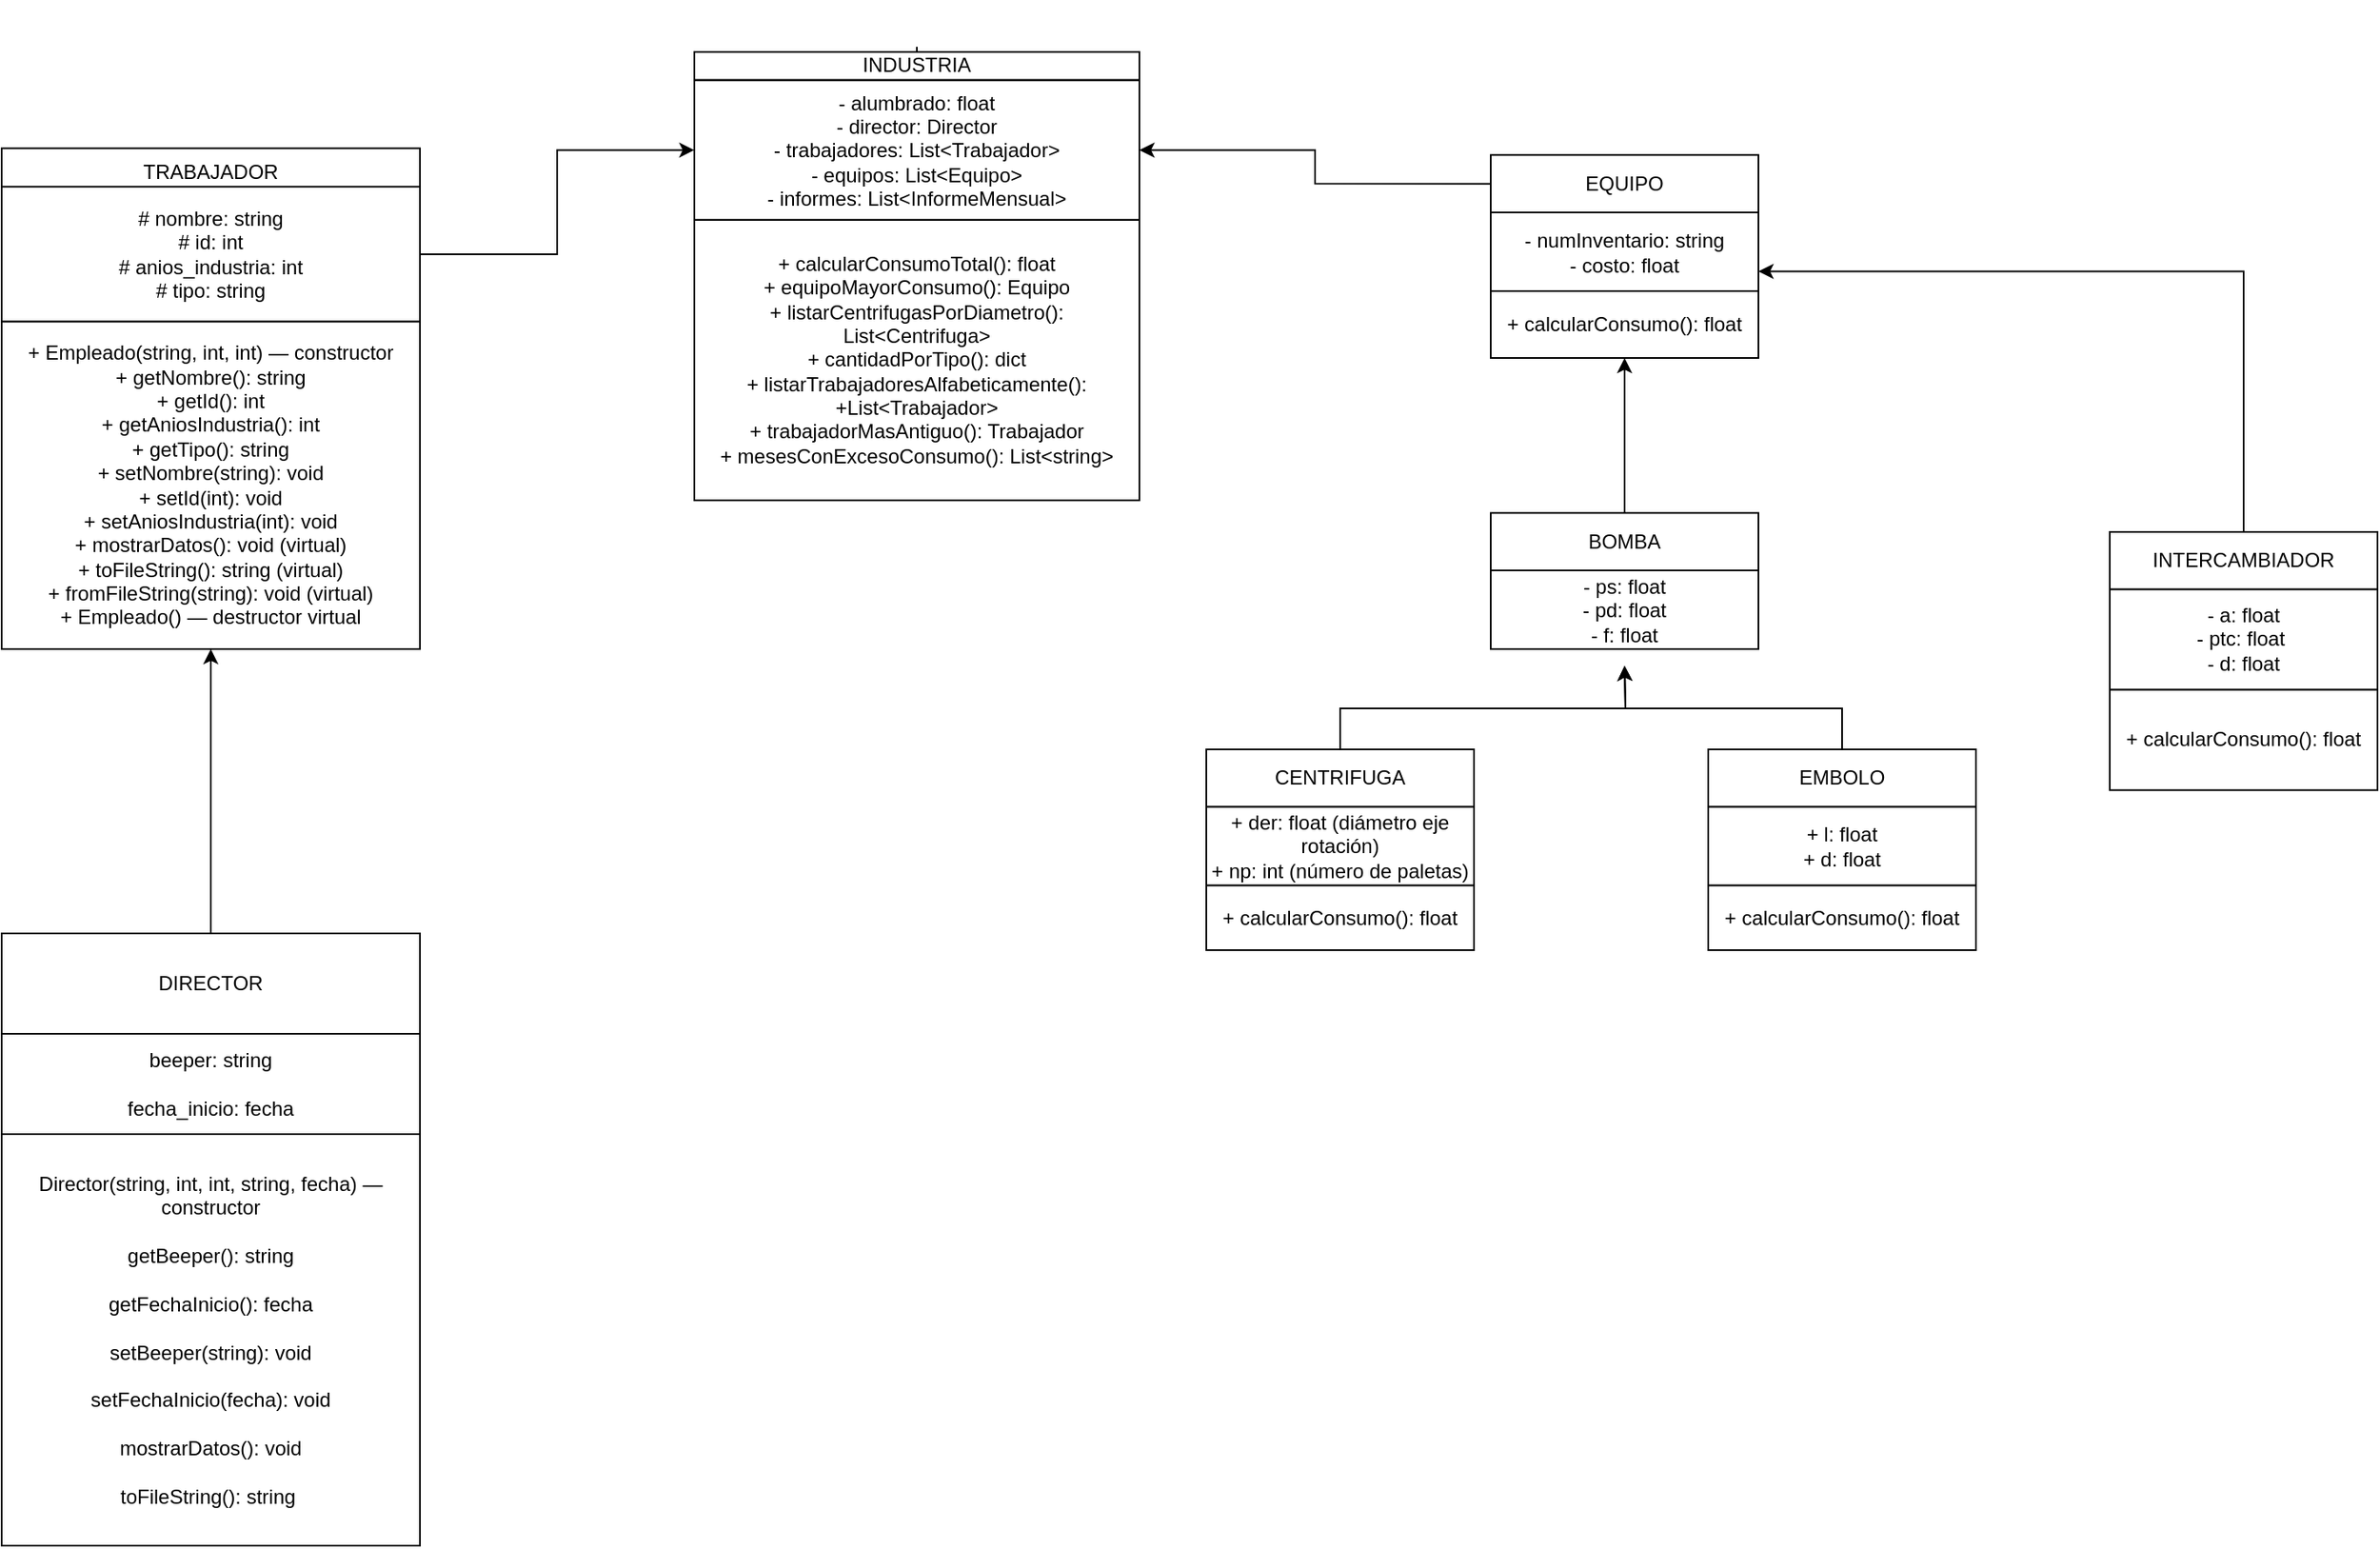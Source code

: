 <mxfile version="27.1.6">
  <diagram name="Página-1" id="k5elsXANRmRWw5E5maU0">
    <mxGraphModel grid="1" page="1" gridSize="10" guides="1" tooltips="1" connect="1" arrows="1" fold="1" pageScale="1" pageWidth="827" pageHeight="1169" math="0" shadow="0">
      <root>
        <mxCell id="0" />
        <mxCell id="1" parent="0" />
        <mxCell id="HF1Z3YEZvuJg2-Woi6Kg-46" value="" style="group" connectable="0" vertex="1" parent="1">
          <mxGeometry x="-670" y="79.999" width="1420" height="916.001" as="geometry" />
        </mxCell>
        <mxCell id="HF1Z3YEZvuJg2-Woi6Kg-2" style="edgeStyle=orthogonalEdgeStyle;rounded=0;orthogonalLoop=1;jettySize=auto;html=1;entryX=0.5;entryY=1;entryDx=0;entryDy=0;" edge="1" parent="HF1Z3YEZvuJg2-Woi6Kg-46" source="HF1Z3YEZvuJg2-Woi6Kg-1" target="HF1Z3YEZvuJg2-Woi6Kg-9">
          <mxGeometry relative="1" as="geometry">
            <mxPoint x="125" y="570.001" as="targetPoint" />
          </mxGeometry>
        </mxCell>
        <mxCell id="HF1Z3YEZvuJg2-Woi6Kg-45" style="edgeStyle=orthogonalEdgeStyle;rounded=0;orthogonalLoop=1;jettySize=auto;html=1;exitX=0;exitY=0.5;exitDx=0;exitDy=0;entryX=1;entryY=0.5;entryDx=0;entryDy=0;" edge="1" parent="HF1Z3YEZvuJg2-Woi6Kg-46" source="HF1Z3YEZvuJg2-Woi6Kg-6" target="qxQgp63TrIXnHu4Tk5A8-18">
          <mxGeometry relative="1" as="geometry" />
        </mxCell>
        <mxCell id="HF1Z3YEZvuJg2-Woi6Kg-6" value="EQUIPO" style="rounded=0;whiteSpace=wrap;html=1;" vertex="1" parent="HF1Z3YEZvuJg2-Woi6Kg-46">
          <mxGeometry x="890" y="84.661" width="160" height="34.34" as="geometry" />
        </mxCell>
        <mxCell id="HF1Z3YEZvuJg2-Woi6Kg-8" style="edgeStyle=orthogonalEdgeStyle;rounded=0;orthogonalLoop=1;jettySize=auto;html=1;exitX=0.5;exitY=1;exitDx=0;exitDy=0;" edge="1" parent="HF1Z3YEZvuJg2-Woi6Kg-46" source="HF1Z3YEZvuJg2-Woi6Kg-6" target="HF1Z3YEZvuJg2-Woi6Kg-6">
          <mxGeometry relative="1" as="geometry" />
        </mxCell>
        <mxCell id="qxQgp63TrIXnHu4Tk5A8-33" value="TRABAJADOR" style="rounded=0;whiteSpace=wrap;html=1;container=0;" vertex="1" parent="HF1Z3YEZvuJg2-Woi6Kg-46">
          <mxGeometry y="80.671" width="250" height="27.97" as="geometry" />
        </mxCell>
        <mxCell id="HF1Z3YEZvuJg2-Woi6Kg-43" style="edgeStyle=orthogonalEdgeStyle;rounded=0;orthogonalLoop=1;jettySize=auto;html=1;exitX=1;exitY=0.5;exitDx=0;exitDy=0;entryX=0;entryY=0.5;entryDx=0;entryDy=0;" edge="1" parent="HF1Z3YEZvuJg2-Woi6Kg-46" source="qxQgp63TrIXnHu4Tk5A8-36" target="qxQgp63TrIXnHu4Tk5A8-18">
          <mxGeometry relative="1" as="geometry" />
        </mxCell>
        <mxCell id="qxQgp63TrIXnHu4Tk5A8-36" value="&lt;div&gt;# nombre: string&lt;/div&gt;&lt;div&gt;# id: int&lt;/div&gt;&lt;div&gt;# anios_industria: int&lt;/div&gt;&lt;div&gt;# tipo: string&lt;/div&gt;" style="rounded=0;whiteSpace=wrap;html=1;container=0;" vertex="1" parent="HF1Z3YEZvuJg2-Woi6Kg-46">
          <mxGeometry y="103.631" width="250" height="80.652" as="geometry" />
        </mxCell>
        <mxCell id="HF1Z3YEZvuJg2-Woi6Kg-9" value="&lt;div&gt;+ Empleado(string, int, int) — constructor&lt;/div&gt;&lt;div&gt;+ getNombre(): string&lt;/div&gt;&lt;div&gt;+ getId(): int&lt;/div&gt;&lt;div&gt;+ getAniosIndustria(): int&lt;/div&gt;&lt;div&gt;+ getTipo(): string&lt;/div&gt;&lt;div&gt;+ setNombre(string): void&lt;/div&gt;&lt;div&gt;+ setId(int): void&lt;/div&gt;&lt;div&gt;+ setAniosIndustria(int): void&lt;/div&gt;&lt;div&gt;+ mostrarDatos(): void (virtual)&lt;/div&gt;&lt;div&gt;+ toFileString(): string (virtual)&lt;/div&gt;&lt;div&gt;+ fromFileString(string): void (virtual)&lt;/div&gt;&lt;div&gt;+ Empleado() — destructor virtual&lt;/div&gt;" style="rounded=0;whiteSpace=wrap;html=1;" vertex="1" parent="HF1Z3YEZvuJg2-Woi6Kg-46">
          <mxGeometry y="184.281" width="250" height="195.72" as="geometry" />
        </mxCell>
        <mxCell id="HF1Z3YEZvuJg2-Woi6Kg-10" value="&lt;div&gt;- numInventario: string&lt;/div&gt;&lt;div&gt;- costo: float&lt;/div&gt;" style="rounded=0;whiteSpace=wrap;html=1;" vertex="1" parent="HF1Z3YEZvuJg2-Woi6Kg-46">
          <mxGeometry x="890" y="119.001" width="160" height="47" as="geometry" />
        </mxCell>
        <mxCell id="HF1Z3YEZvuJg2-Woi6Kg-11" value="+&amp;nbsp;&lt;span style=&quot;background-color: transparent;&quot;&gt;calcularConsumo(): float&lt;/span&gt;" style="rounded=0;whiteSpace=wrap;html=1;" vertex="1" parent="HF1Z3YEZvuJg2-Woi6Kg-46">
          <mxGeometry x="890" y="166.001" width="160" height="40" as="geometry" />
        </mxCell>
        <mxCell id="HF1Z3YEZvuJg2-Woi6Kg-16" value="" style="edgeStyle=orthogonalEdgeStyle;rounded=0;orthogonalLoop=1;jettySize=auto;html=1;" edge="1" parent="HF1Z3YEZvuJg2-Woi6Kg-46" source="HF1Z3YEZvuJg2-Woi6Kg-12" target="HF1Z3YEZvuJg2-Woi6Kg-11">
          <mxGeometry relative="1" as="geometry" />
        </mxCell>
        <mxCell id="HF1Z3YEZvuJg2-Woi6Kg-17" value="" style="group" connectable="0" vertex="1" parent="HF1Z3YEZvuJg2-Woi6Kg-46">
          <mxGeometry x="890" y="298.661" width="160" height="81.34" as="geometry" />
        </mxCell>
        <mxCell id="HF1Z3YEZvuJg2-Woi6Kg-12" value="BOMBA" style="rounded=0;whiteSpace=wrap;html=1;" vertex="1" parent="HF1Z3YEZvuJg2-Woi6Kg-17">
          <mxGeometry width="160" height="34.34" as="geometry" />
        </mxCell>
        <mxCell id="HF1Z3YEZvuJg2-Woi6Kg-13" style="edgeStyle=orthogonalEdgeStyle;rounded=0;orthogonalLoop=1;jettySize=auto;html=1;exitX=0.5;exitY=1;exitDx=0;exitDy=0;" edge="1" parent="HF1Z3YEZvuJg2-Woi6Kg-17" source="HF1Z3YEZvuJg2-Woi6Kg-12" target="HF1Z3YEZvuJg2-Woi6Kg-12">
          <mxGeometry relative="1" as="geometry" />
        </mxCell>
        <mxCell id="HF1Z3YEZvuJg2-Woi6Kg-14" value="&lt;div&gt;- ps: float&lt;/div&gt;&lt;div&gt;- pd: float&lt;/div&gt;&lt;div&gt;&lt;span style=&quot;background-color: transparent; color: light-dark(rgb(0, 0, 0), rgb(255, 255, 255));&quot;&gt;- f: float&lt;/span&gt;&lt;/div&gt;" style="rounded=0;whiteSpace=wrap;html=1;" vertex="1" parent="HF1Z3YEZvuJg2-Woi6Kg-17">
          <mxGeometry y="34.34" width="160" height="47" as="geometry" />
        </mxCell>
        <mxCell id="HF1Z3YEZvuJg2-Woi6Kg-35" style="edgeStyle=orthogonalEdgeStyle;rounded=0;orthogonalLoop=1;jettySize=auto;html=1;exitX=0.5;exitY=0;exitDx=0;exitDy=0;entryX=1;entryY=0.75;entryDx=0;entryDy=0;" edge="1" parent="HF1Z3YEZvuJg2-Woi6Kg-46" source="HF1Z3YEZvuJg2-Woi6Kg-32" target="HF1Z3YEZvuJg2-Woi6Kg-10">
          <mxGeometry relative="1" as="geometry" />
        </mxCell>
        <mxCell id="HF1Z3YEZvuJg2-Woi6Kg-37" value="" style="group" connectable="0" vertex="1" parent="HF1Z3YEZvuJg2-Woi6Kg-46">
          <mxGeometry y="550.001" width="250" height="366" as="geometry" />
        </mxCell>
        <mxCell id="HF1Z3YEZvuJg2-Woi6Kg-1" value="DIRECTOR" style="rounded=0;whiteSpace=wrap;html=1;container=0;" vertex="1" parent="HF1Z3YEZvuJg2-Woi6Kg-37">
          <mxGeometry width="250" height="60" as="geometry" />
        </mxCell>
        <mxCell id="HF1Z3YEZvuJg2-Woi6Kg-3" value="&lt;div&gt;beeper: string&lt;/div&gt;&lt;div&gt;&lt;br&gt;&lt;/div&gt;&lt;div&gt;fecha_inicio: fecha&lt;/div&gt;" style="rounded=0;whiteSpace=wrap;html=1;container=0;" vertex="1" parent="HF1Z3YEZvuJg2-Woi6Kg-37">
          <mxGeometry y="60" width="250" height="60" as="geometry" />
        </mxCell>
        <mxCell id="HF1Z3YEZvuJg2-Woi6Kg-4" value="&lt;div&gt;Director(string, int, int, string, fecha) — constructor&lt;/div&gt;&lt;div&gt;&lt;br&gt;&lt;/div&gt;&lt;div&gt;getBeeper(): string&lt;/div&gt;&lt;div&gt;&lt;br&gt;&lt;/div&gt;&lt;div&gt;getFechaInicio(): fecha&lt;/div&gt;&lt;div&gt;&lt;br&gt;&lt;/div&gt;&lt;div&gt;setBeeper(string): void&lt;/div&gt;&lt;div&gt;&lt;br&gt;&lt;/div&gt;&lt;div&gt;setFechaInicio(fecha): void&lt;/div&gt;&lt;div&gt;&lt;br&gt;&lt;/div&gt;&lt;div&gt;mostrarDatos(): void&lt;/div&gt;&lt;div&gt;&lt;br&gt;&lt;/div&gt;&lt;div&gt;toFileString(): string&amp;nbsp;&lt;/div&gt;" style="rounded=0;whiteSpace=wrap;html=1;container=0;" vertex="1" parent="HF1Z3YEZvuJg2-Woi6Kg-37">
          <mxGeometry y="120" width="250" height="246" as="geometry" />
        </mxCell>
        <mxCell id="HF1Z3YEZvuJg2-Woi6Kg-38" value="" style="group" connectable="0" vertex="1" parent="HF1Z3YEZvuJg2-Woi6Kg-46">
          <mxGeometry x="720" y="440.001" width="160" height="120" as="geometry" />
        </mxCell>
        <mxCell id="HF1Z3YEZvuJg2-Woi6Kg-18" value="" style="group" connectable="0" vertex="1" parent="HF1Z3YEZvuJg2-Woi6Kg-38">
          <mxGeometry width="160" height="81.34" as="geometry" />
        </mxCell>
        <mxCell id="HF1Z3YEZvuJg2-Woi6Kg-22" style="edgeStyle=orthogonalEdgeStyle;rounded=0;orthogonalLoop=1;jettySize=auto;html=1;exitX=0.5;exitY=0;exitDx=0;exitDy=0;" edge="1" parent="HF1Z3YEZvuJg2-Woi6Kg-18" source="HF1Z3YEZvuJg2-Woi6Kg-19">
          <mxGeometry relative="1" as="geometry">
            <mxPoint x="250" y="-50" as="targetPoint" />
          </mxGeometry>
        </mxCell>
        <mxCell id="HF1Z3YEZvuJg2-Woi6Kg-19" value="CENTRIFUGA" style="rounded=0;whiteSpace=wrap;html=1;" vertex="1" parent="HF1Z3YEZvuJg2-Woi6Kg-18">
          <mxGeometry width="160" height="34.34" as="geometry" />
        </mxCell>
        <mxCell id="HF1Z3YEZvuJg2-Woi6Kg-20" style="edgeStyle=orthogonalEdgeStyle;rounded=0;orthogonalLoop=1;jettySize=auto;html=1;exitX=0.5;exitY=1;exitDx=0;exitDy=0;" edge="1" parent="HF1Z3YEZvuJg2-Woi6Kg-18" source="HF1Z3YEZvuJg2-Woi6Kg-19" target="HF1Z3YEZvuJg2-Woi6Kg-19">
          <mxGeometry relative="1" as="geometry" />
        </mxCell>
        <mxCell id="HF1Z3YEZvuJg2-Woi6Kg-21" value="&lt;div&gt;+ der: float (diámetro eje rotación)&lt;/div&gt;&lt;div&gt;+ np: int (número de paletas)&lt;/div&gt;" style="rounded=0;whiteSpace=wrap;html=1;" vertex="1" parent="HF1Z3YEZvuJg2-Woi6Kg-18">
          <mxGeometry y="34.34" width="160" height="47" as="geometry" />
        </mxCell>
        <mxCell id="HF1Z3YEZvuJg2-Woi6Kg-23" value="&lt;div&gt;+ calcularConsumo(): float&lt;/div&gt;" style="rounded=0;whiteSpace=wrap;html=1;" vertex="1" parent="HF1Z3YEZvuJg2-Woi6Kg-38">
          <mxGeometry y="81.34" width="160" height="38.66" as="geometry" />
        </mxCell>
        <mxCell id="HF1Z3YEZvuJg2-Woi6Kg-39" value="" style="group" connectable="0" vertex="1" parent="HF1Z3YEZvuJg2-Woi6Kg-46">
          <mxGeometry x="1020" y="440.001" width="160" height="120" as="geometry" />
        </mxCell>
        <mxCell id="HF1Z3YEZvuJg2-Woi6Kg-24" value="" style="group" connectable="0" vertex="1" parent="HF1Z3YEZvuJg2-Woi6Kg-39">
          <mxGeometry width="160" height="81.34" as="geometry" />
        </mxCell>
        <mxCell id="HF1Z3YEZvuJg2-Woi6Kg-30" style="edgeStyle=orthogonalEdgeStyle;rounded=0;orthogonalLoop=1;jettySize=auto;html=1;exitX=0.5;exitY=0;exitDx=0;exitDy=0;" edge="1" parent="HF1Z3YEZvuJg2-Woi6Kg-24" source="HF1Z3YEZvuJg2-Woi6Kg-26">
          <mxGeometry relative="1" as="geometry">
            <mxPoint x="-50" y="-50" as="targetPoint" />
          </mxGeometry>
        </mxCell>
        <mxCell id="HF1Z3YEZvuJg2-Woi6Kg-26" value="EMBOLO" style="rounded=0;whiteSpace=wrap;html=1;" vertex="1" parent="HF1Z3YEZvuJg2-Woi6Kg-24">
          <mxGeometry width="160" height="34.34" as="geometry" />
        </mxCell>
        <mxCell id="HF1Z3YEZvuJg2-Woi6Kg-27" style="edgeStyle=orthogonalEdgeStyle;rounded=0;orthogonalLoop=1;jettySize=auto;html=1;exitX=0.5;exitY=1;exitDx=0;exitDy=0;" edge="1" parent="HF1Z3YEZvuJg2-Woi6Kg-24" source="HF1Z3YEZvuJg2-Woi6Kg-26" target="HF1Z3YEZvuJg2-Woi6Kg-26">
          <mxGeometry relative="1" as="geometry" />
        </mxCell>
        <mxCell id="HF1Z3YEZvuJg2-Woi6Kg-28" value="&lt;div&gt;+ l: float&lt;/div&gt;&lt;div&gt;+ d: float&lt;/div&gt;" style="rounded=0;whiteSpace=wrap;html=1;" vertex="1" parent="HF1Z3YEZvuJg2-Woi6Kg-24">
          <mxGeometry y="34.34" width="160" height="47" as="geometry" />
        </mxCell>
        <mxCell id="HF1Z3YEZvuJg2-Woi6Kg-29" value="&lt;div&gt;+ calcularConsumo(): float&lt;/div&gt;" style="rounded=0;whiteSpace=wrap;html=1;" vertex="1" parent="HF1Z3YEZvuJg2-Woi6Kg-39">
          <mxGeometry y="81.34" width="160" height="38.66" as="geometry" />
        </mxCell>
        <mxCell id="HF1Z3YEZvuJg2-Woi6Kg-40" value="" style="group" connectable="0" vertex="1" parent="HF1Z3YEZvuJg2-Woi6Kg-46">
          <mxGeometry x="1260" y="310.001" width="160" height="154.34" as="geometry" />
        </mxCell>
        <mxCell id="HF1Z3YEZvuJg2-Woi6Kg-32" value="INTERCAMBIADOR" style="rounded=0;whiteSpace=wrap;html=1;container=0;" vertex="1" parent="HF1Z3YEZvuJg2-Woi6Kg-40">
          <mxGeometry width="160" height="34.34" as="geometry" />
        </mxCell>
        <mxCell id="HF1Z3YEZvuJg2-Woi6Kg-33" style="edgeStyle=orthogonalEdgeStyle;rounded=0;orthogonalLoop=1;jettySize=auto;html=1;exitX=0.5;exitY=1;exitDx=0;exitDy=0;" edge="1" parent="HF1Z3YEZvuJg2-Woi6Kg-40" source="HF1Z3YEZvuJg2-Woi6Kg-32" target="HF1Z3YEZvuJg2-Woi6Kg-32">
          <mxGeometry relative="1" as="geometry" />
        </mxCell>
        <mxCell id="HF1Z3YEZvuJg2-Woi6Kg-34" value="&lt;div&gt;- a: float&lt;/div&gt;&lt;div&gt;- ptc: float&amp;nbsp;&lt;/div&gt;&lt;div&gt;- d: float&lt;/div&gt;" style="rounded=0;whiteSpace=wrap;html=1;container=0;" vertex="1" parent="HF1Z3YEZvuJg2-Woi6Kg-40">
          <mxGeometry y="34.34" width="160" height="60" as="geometry" />
        </mxCell>
        <mxCell id="HF1Z3YEZvuJg2-Woi6Kg-36" value="&lt;div&gt;+ calcularConsumo(): float&lt;/div&gt;" style="rounded=0;whiteSpace=wrap;html=1;" vertex="1" parent="HF1Z3YEZvuJg2-Woi6Kg-40">
          <mxGeometry y="94.34" width="160" height="60" as="geometry" />
        </mxCell>
        <mxCell id="HF1Z3YEZvuJg2-Woi6Kg-41" value="" style="group" connectable="0" vertex="1" parent="HF1Z3YEZvuJg2-Woi6Kg-46">
          <mxGeometry x="414" width="266" height="291.111" as="geometry" />
        </mxCell>
        <mxCell id="qxQgp63TrIXnHu4Tk5A8-28" value="&lt;div&gt;+ calcularConsumoTotal(): float&lt;/div&gt;&lt;div&gt;+ equipoMayorConsumo(): Equipo&lt;/div&gt;&lt;div&gt;+ listarCentrifugasPorDiametro(): List&amp;lt;Centrifuga&amp;gt;&lt;/div&gt;&lt;div&gt;+ cantidadPorTipo(): dict&lt;/div&gt;&lt;div&gt;+ listarTrabajadoresAlfabeticamente(): +List&amp;lt;Trabajador&amp;gt;&lt;/div&gt;&lt;div&gt;+ trabajadorMasAntiguo(): Trabajador&lt;/div&gt;&lt;div&gt;+ mesesConExcesoConsumo(): List&amp;lt;string&amp;gt;&lt;/div&gt;" style="rounded=0;whiteSpace=wrap;html=1;container=0;" vertex="1" parent="HF1Z3YEZvuJg2-Woi6Kg-41">
          <mxGeometry y="123.381" width="266" height="167.73" as="geometry" />
        </mxCell>
        <mxCell id="qxQgp63TrIXnHu4Tk5A8-29" style="edgeStyle=orthogonalEdgeStyle;rounded=0;orthogonalLoop=1;jettySize=auto;html=1;exitX=0.5;exitY=1;exitDx=0;exitDy=0;" edge="1" parent="HF1Z3YEZvuJg2-Woi6Kg-41" source="qxQgp63TrIXnHu4Tk5A8-28" target="qxQgp63TrIXnHu4Tk5A8-28">
          <mxGeometry relative="1" as="geometry" />
        </mxCell>
        <mxCell id="qxQgp63TrIXnHu4Tk5A8-15" value="" style="edgeStyle=orthogonalEdgeStyle;rounded=0;orthogonalLoop=1;jettySize=auto;html=1;" edge="1" parent="HF1Z3YEZvuJg2-Woi6Kg-41">
          <mxGeometry relative="1" as="geometry">
            <mxPoint x="56.648" as="sourcePoint" />
            <mxPoint x="56.648" as="targetPoint" />
          </mxGeometry>
        </mxCell>
        <mxCell id="qxQgp63TrIXnHu4Tk5A8-19" value="" style="edgeStyle=orthogonalEdgeStyle;rounded=0;orthogonalLoop=1;jettySize=auto;html=1;" edge="1" parent="HF1Z3YEZvuJg2-Woi6Kg-41" source="qxQgp63TrIXnHu4Tk5A8-16" target="qxQgp63TrIXnHu4Tk5A8-18">
          <mxGeometry relative="1" as="geometry" />
        </mxCell>
        <mxCell id="qxQgp63TrIXnHu4Tk5A8-16" value="INDUSTRIA" style="rounded=0;whiteSpace=wrap;html=1;container=0;" vertex="1" parent="HF1Z3YEZvuJg2-Woi6Kg-41">
          <mxGeometry y="23.081" width="266" height="16.667" as="geometry" />
        </mxCell>
        <mxCell id="qxQgp63TrIXnHu4Tk5A8-18" value="&lt;div&gt;- alumbrado: float&lt;/div&gt;&lt;div&gt;- director: Director&lt;/div&gt;&lt;div&gt;- trabajadores: List&amp;lt;Trabajador&amp;gt;&lt;/div&gt;&lt;div&gt;- equipos: List&amp;lt;Equipo&amp;gt;&lt;/div&gt;&lt;div&gt;- informes: List&amp;lt;InformeMensual&amp;gt;&lt;/div&gt;" style="whiteSpace=wrap;html=1;rounded=0;container=0;" vertex="1" parent="HF1Z3YEZvuJg2-Woi6Kg-41">
          <mxGeometry y="40.048" width="266" height="83.333" as="geometry" />
        </mxCell>
      </root>
    </mxGraphModel>
  </diagram>
</mxfile>
